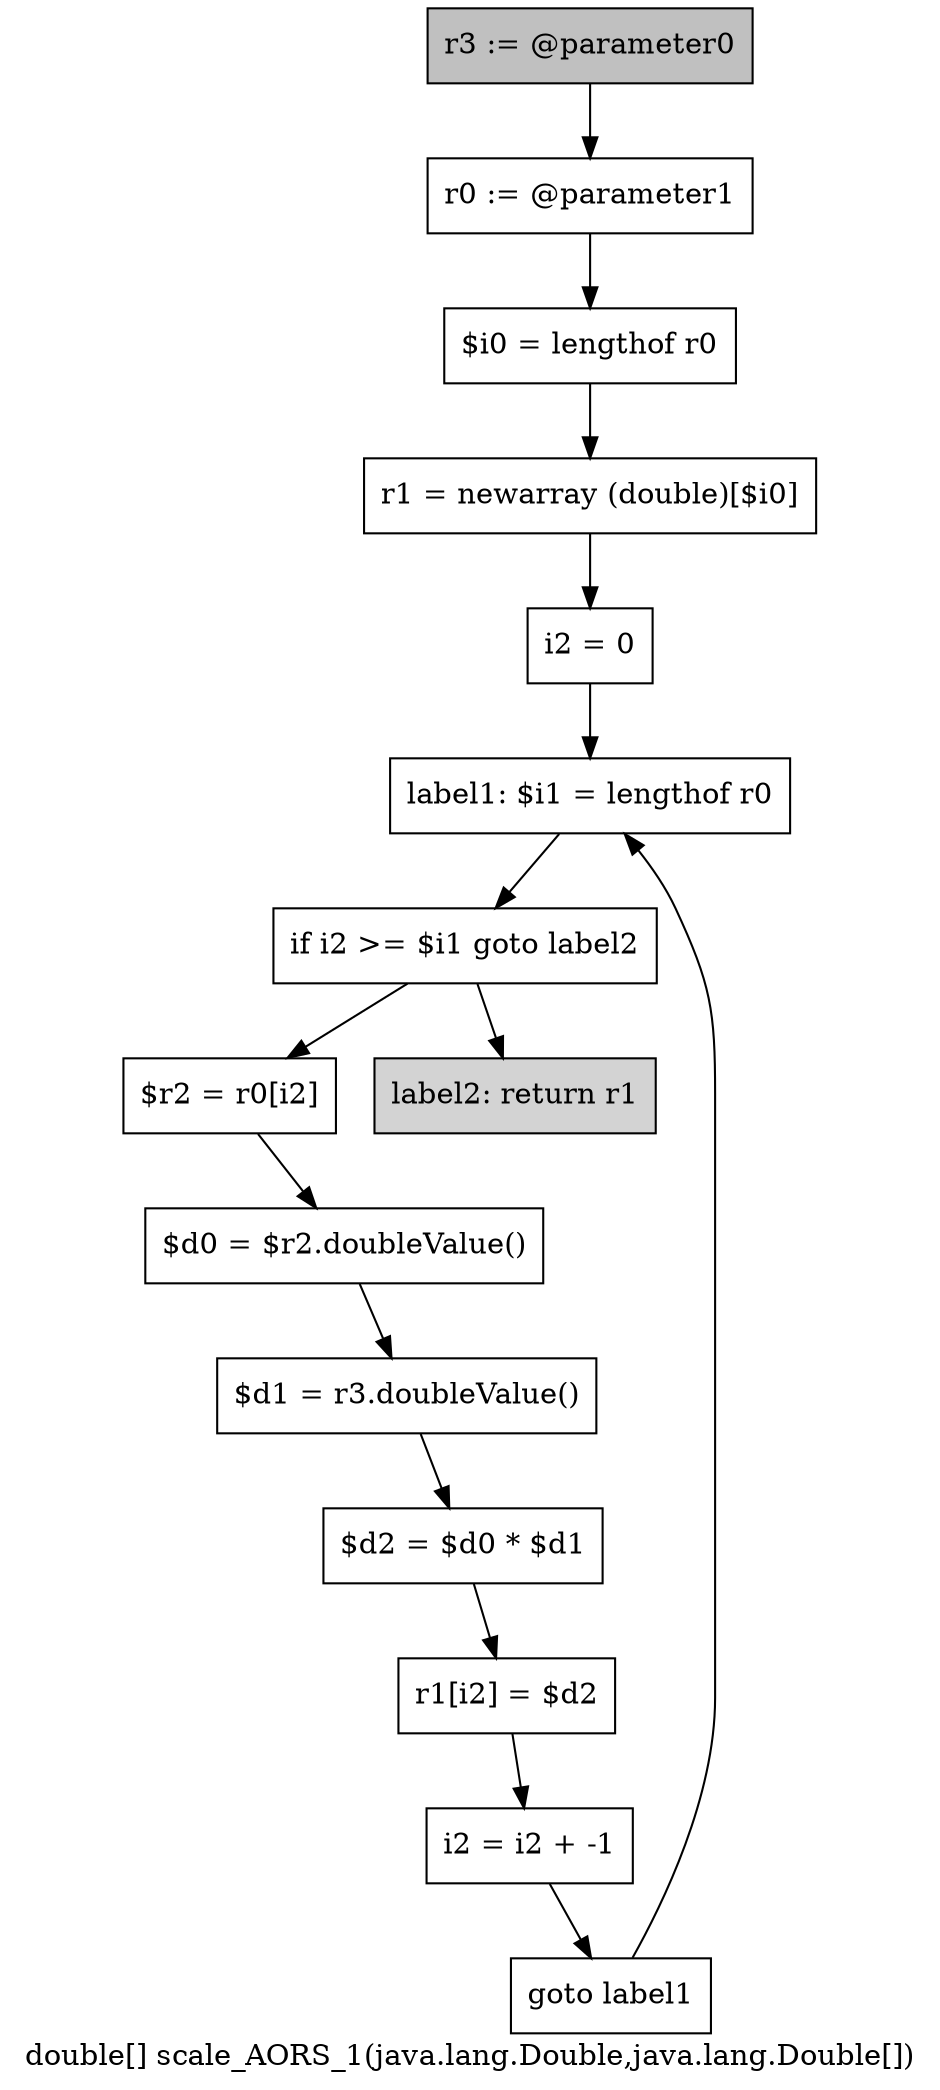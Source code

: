digraph "double[] scale_AORS_1(java.lang.Double,java.lang.Double[])" {
    label="double[] scale_AORS_1(java.lang.Double,java.lang.Double[])";
    node [shape=box];
    "0" [style=filled,fillcolor=gray,label="r3 := @parameter0",];
    "1" [label="r0 := @parameter1",];
    "0"->"1";
    "2" [label="$i0 = lengthof r0",];
    "1"->"2";
    "3" [label="r1 = newarray (double)[$i0]",];
    "2"->"3";
    "4" [label="i2 = 0",];
    "3"->"4";
    "5" [label="label1: $i1 = lengthof r0",];
    "4"->"5";
    "6" [label="if i2 >= $i1 goto label2",];
    "5"->"6";
    "7" [label="$r2 = r0[i2]",];
    "6"->"7";
    "14" [style=filled,fillcolor=lightgray,label="label2: return r1",];
    "6"->"14";
    "8" [label="$d0 = $r2.doubleValue()",];
    "7"->"8";
    "9" [label="$d1 = r3.doubleValue()",];
    "8"->"9";
    "10" [label="$d2 = $d0 * $d1",];
    "9"->"10";
    "11" [label="r1[i2] = $d2",];
    "10"->"11";
    "12" [label="i2 = i2 + -1",];
    "11"->"12";
    "13" [label="goto label1",];
    "12"->"13";
    "13"->"5";
}
